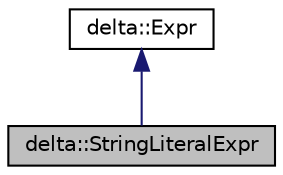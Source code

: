 digraph "delta::StringLiteralExpr"
{
  edge [fontname="Helvetica",fontsize="10",labelfontname="Helvetica",labelfontsize="10"];
  node [fontname="Helvetica",fontsize="10",shape=record];
  Node0 [label="delta::StringLiteralExpr",height=0.2,width=0.4,color="black", fillcolor="grey75", style="filled", fontcolor="black"];
  Node1 -> Node0 [dir="back",color="midnightblue",fontsize="10",style="solid",fontname="Helvetica"];
  Node1 [label="delta::Expr",height=0.2,width=0.4,color="black", fillcolor="white", style="filled",URL="$classdelta_1_1_expr.html"];
}

